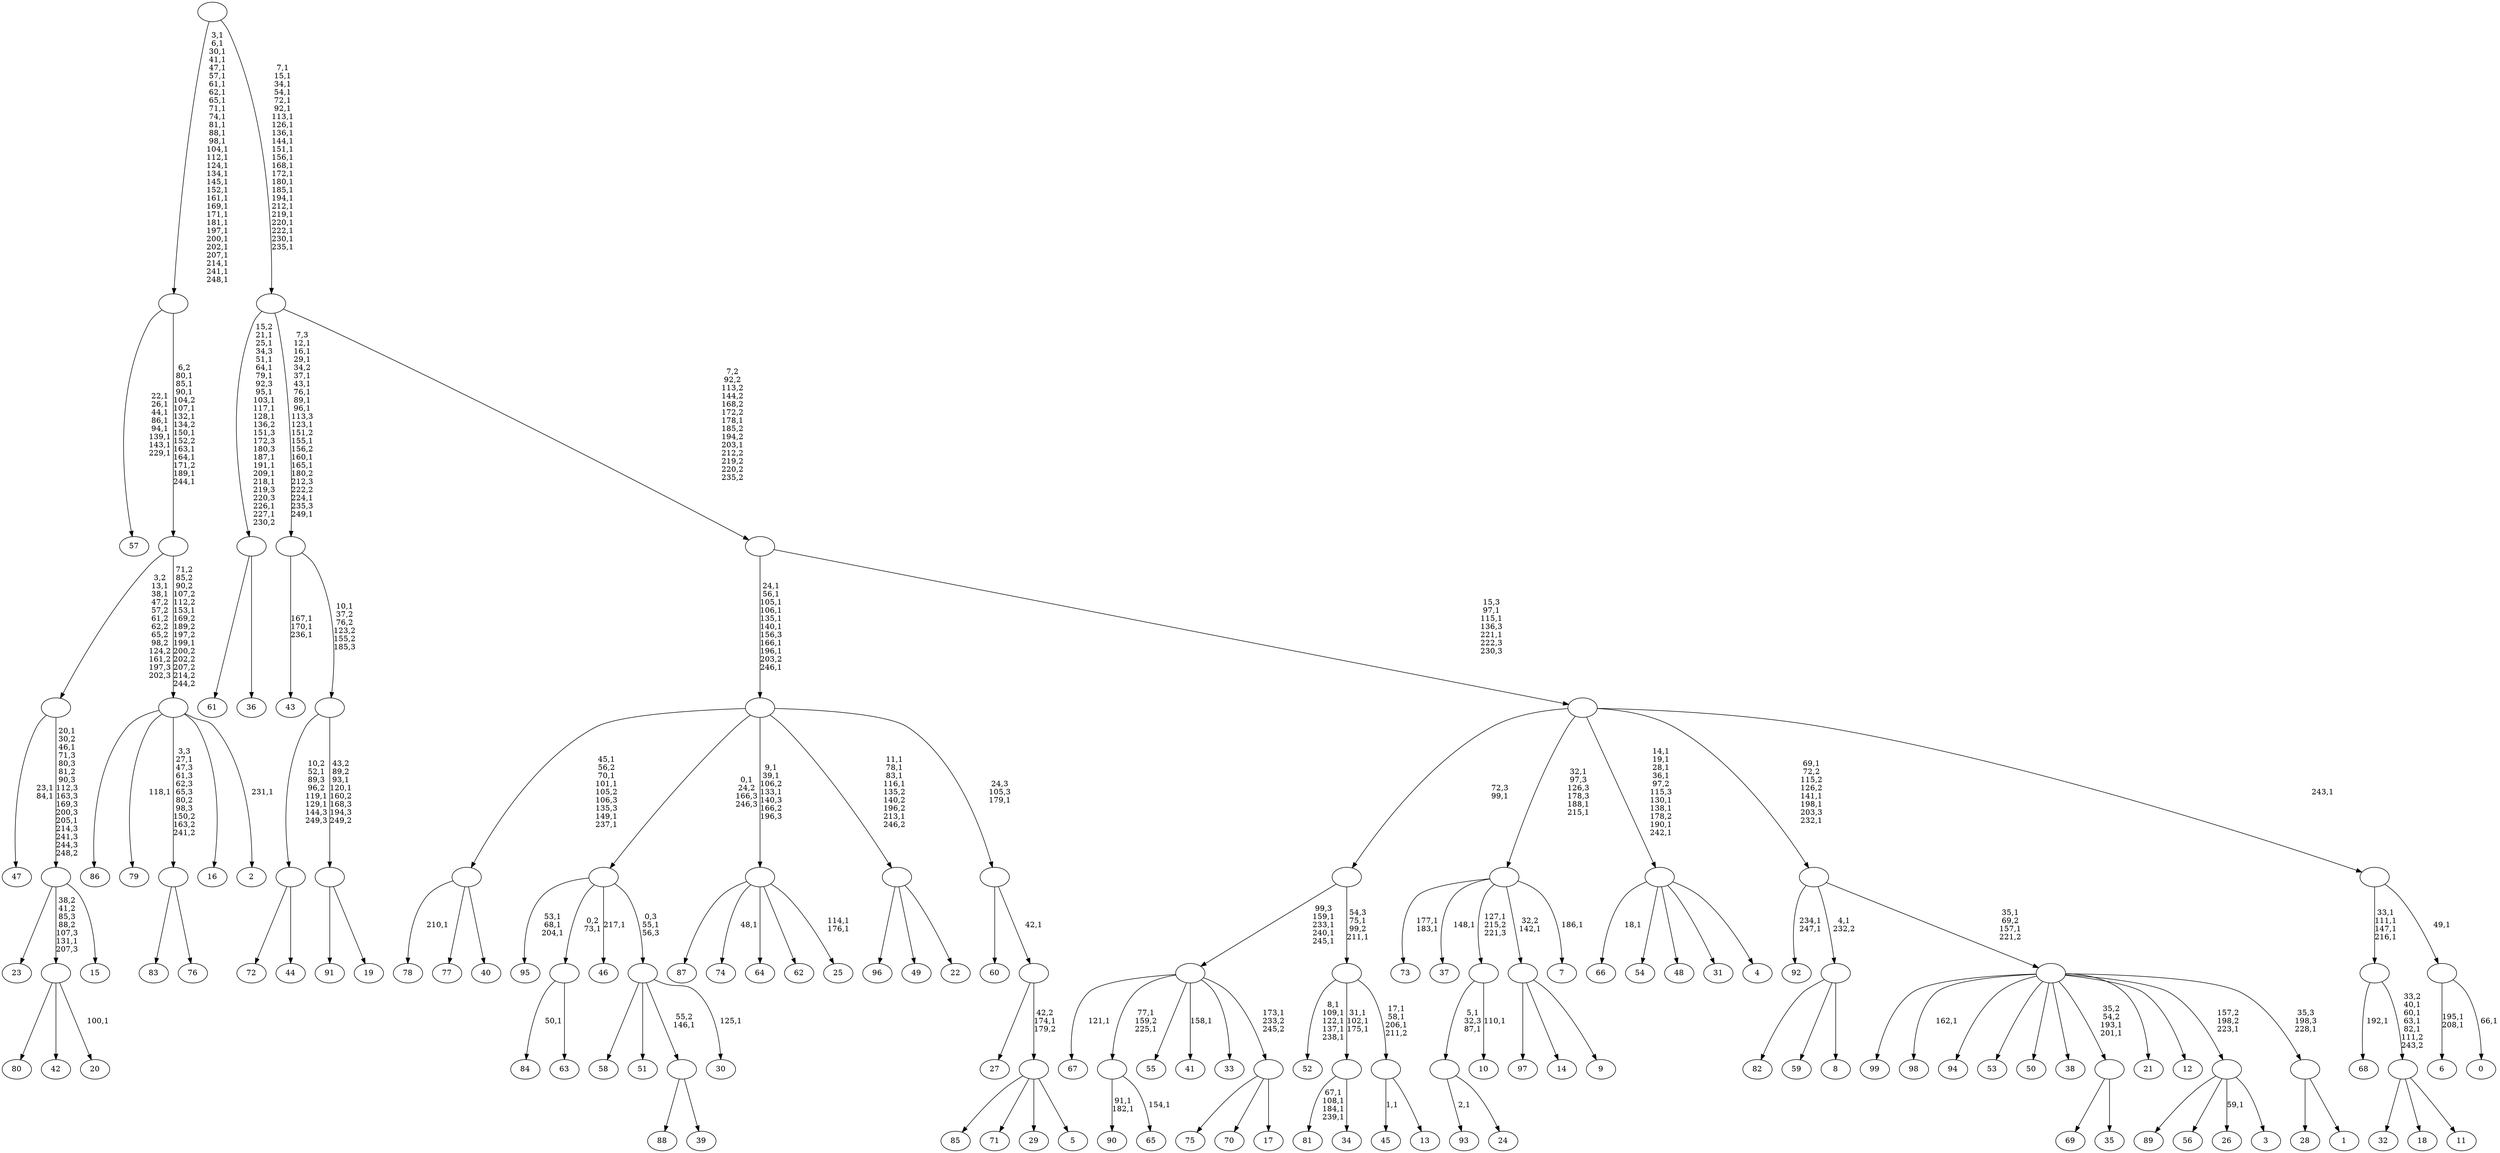 digraph T {
	350 [label="99"]
	349 [label="98"]
	347 [label="97"]
	346 [label="96"]
	345 [label="95"]
	341 [label="94"]
	340 [label="93"]
	338 [label="92"]
	335 [label="91"]
	334 [label="90"]
	331 [label="89"]
	330 [label="88"]
	329 [label="87"]
	328 [label="86"]
	327 [label="85"]
	326 [label="84"]
	324 [label="83"]
	323 [label="82"]
	322 [label="81"]
	317 [label="80"]
	316 [label="79"]
	314 [label="78"]
	312 [label="77"]
	311 [label="76"]
	310 [label=""]
	309 [label="75"]
	308 [label="74"]
	306 [label="73"]
	303 [label="72"]
	302 [label="71"]
	301 [label="70"]
	300 [label="69"]
	299 [label="68"]
	297 [label="67"]
	295 [label="66"]
	293 [label="65"]
	291 [label=""]
	289 [label="64"]
	288 [label="63"]
	287 [label=""]
	286 [label="62"]
	285 [label="61"]
	284 [label="60"]
	283 [label="59"]
	282 [label="58"]
	281 [label="57"]
	272 [label="56"]
	271 [label="55"]
	270 [label="54"]
	269 [label="53"]
	268 [label="52"]
	262 [label="51"]
	261 [label="50"]
	260 [label="49"]
	259 [label="48"]
	258 [label="47"]
	255 [label="46"]
	253 [label="45"]
	251 [label="44"]
	250 [label=""]
	247 [label="43"]
	243 [label="42"]
	242 [label="41"]
	240 [label="40"]
	239 [label=""]
	234 [label="39"]
	233 [label=""]
	232 [label="38"]
	231 [label="37"]
	229 [label="36"]
	228 [label=""]
	213 [label="35"]
	212 [label=""]
	210 [label="34"]
	209 [label=""]
	206 [label="33"]
	205 [label="32"]
	204 [label="31"]
	203 [label="30"]
	201 [label=""]
	200 [label=""]
	199 [label="29"]
	198 [label="28"]
	197 [label="27"]
	196 [label="26"]
	194 [label="25"]
	191 [label=""]
	188 [label="24"]
	187 [label=""]
	185 [label="23"]
	184 [label="22"]
	183 [label=""]
	178 [label="21"]
	177 [label="20"]
	175 [label=""]
	174 [label="19"]
	173 [label=""]
	171 [label=""]
	170 [label=""]
	156 [label="18"]
	155 [label="17"]
	154 [label=""]
	153 [label=""]
	149 [label="16"]
	148 [label="15"]
	147 [label=""]
	144 [label=""]
	142 [label="14"]
	141 [label="13"]
	140 [label=""]
	137 [label=""]
	135 [label=""]
	134 [label="12"]
	133 [label="11"]
	132 [label=""]
	128 [label=""]
	124 [label="10"]
	122 [label=""]
	121 [label="9"]
	120 [label=""]
	119 [label="8"]
	118 [label=""]
	117 [label="7"]
	115 [label=""]
	112 [label="6"]
	109 [label="5"]
	108 [label=""]
	107 [label=""]
	106 [label=""]
	105 [label=""]
	96 [label="4"]
	95 [label=""]
	87 [label="3"]
	86 [label=""]
	85 [label="2"]
	83 [label=""]
	81 [label=""]
	71 [label=""]
	40 [label="1"]
	39 [label=""]
	38 [label=""]
	36 [label=""]
	32 [label="0"]
	30 [label=""]
	29 [label=""]
	28 [label=""]
	25 [label=""]
	23 [label=""]
	0 [label=""]
	310 -> 324 [label=""]
	310 -> 311 [label=""]
	291 -> 293 [label="154,1"]
	291 -> 334 [label="91,1\n182,1"]
	287 -> 326 [label="50,1"]
	287 -> 288 [label=""]
	250 -> 303 [label=""]
	250 -> 251 [label=""]
	239 -> 314 [label="210,1"]
	239 -> 312 [label=""]
	239 -> 240 [label=""]
	233 -> 330 [label=""]
	233 -> 234 [label=""]
	228 -> 285 [label=""]
	228 -> 229 [label=""]
	212 -> 300 [label=""]
	212 -> 213 [label=""]
	209 -> 322 [label="67,1\n108,1\n184,1\n239,1"]
	209 -> 210 [label=""]
	201 -> 203 [label="125,1"]
	201 -> 282 [label=""]
	201 -> 262 [label=""]
	201 -> 233 [label="55,2\n146,1"]
	200 -> 255 [label="217,1"]
	200 -> 345 [label="53,1\n68,1\n204,1"]
	200 -> 287 [label="0,2\n73,1"]
	200 -> 201 [label="0,3\n55,1\n56,3"]
	191 -> 194 [label="114,1\n176,1"]
	191 -> 308 [label="48,1"]
	191 -> 329 [label=""]
	191 -> 289 [label=""]
	191 -> 286 [label=""]
	187 -> 340 [label="2,1"]
	187 -> 188 [label=""]
	183 -> 346 [label=""]
	183 -> 260 [label=""]
	183 -> 184 [label=""]
	175 -> 177 [label="100,1"]
	175 -> 317 [label=""]
	175 -> 243 [label=""]
	173 -> 335 [label=""]
	173 -> 174 [label=""]
	171 -> 173 [label="43,2\n89,2\n93,1\n120,1\n160,2\n168,3\n194,3\n249,2"]
	171 -> 250 [label="10,2\n52,1\n89,3\n96,2\n119,1\n129,1\n144,3\n249,3"]
	170 -> 247 [label="167,1\n170,1\n236,1"]
	170 -> 171 [label="10,1\n37,2\n76,2\n123,2\n155,2\n185,3"]
	154 -> 309 [label=""]
	154 -> 301 [label=""]
	154 -> 155 [label=""]
	153 -> 242 [label="158,1"]
	153 -> 291 [label="77,1\n159,2\n225,1"]
	153 -> 297 [label="121,1"]
	153 -> 271 [label=""]
	153 -> 206 [label=""]
	153 -> 154 [label="173,1\n233,2\n245,2"]
	147 -> 185 [label=""]
	147 -> 175 [label="38,2\n41,2\n85,3\n88,2\n107,3\n131,1\n207,3"]
	147 -> 148 [label=""]
	144 -> 147 [label="20,1\n30,2\n46,1\n71,3\n80,3\n81,2\n90,3\n112,3\n163,3\n169,3\n200,3\n205,1\n214,3\n241,3\n244,3\n248,2"]
	144 -> 258 [label="23,1\n84,1"]
	140 -> 253 [label="1,1"]
	140 -> 141 [label=""]
	137 -> 140 [label="17,1\n58,1\n206,1\n211,2"]
	137 -> 209 [label="31,1\n102,1\n175,1"]
	137 -> 268 [label="8,1\n109,1\n122,1\n137,1\n238,1"]
	135 -> 137 [label="54,3\n75,1\n99,2\n211,1"]
	135 -> 153 [label="99,3\n159,1\n233,1\n240,1\n245,1"]
	132 -> 205 [label=""]
	132 -> 156 [label=""]
	132 -> 133 [label=""]
	128 -> 132 [label="33,2\n40,1\n60,1\n63,1\n82,1\n111,2\n243,2"]
	128 -> 299 [label="192,1"]
	122 -> 124 [label="110,1"]
	122 -> 187 [label="5,1\n32,3\n87,1"]
	120 -> 347 [label=""]
	120 -> 142 [label=""]
	120 -> 121 [label=""]
	118 -> 323 [label=""]
	118 -> 283 [label=""]
	118 -> 119 [label=""]
	115 -> 117 [label="186,1"]
	115 -> 231 [label="148,1"]
	115 -> 306 [label="177,1\n183,1"]
	115 -> 122 [label="127,1\n215,2\n221,3"]
	115 -> 120 [label="32,2\n142,1"]
	108 -> 327 [label=""]
	108 -> 302 [label=""]
	108 -> 199 [label=""]
	108 -> 109 [label=""]
	107 -> 197 [label=""]
	107 -> 108 [label="42,2\n174,1\n179,2"]
	106 -> 284 [label=""]
	106 -> 107 [label="42,1"]
	105 -> 183 [label="11,1\n78,1\n83,1\n116,1\n135,2\n140,2\n196,2\n213,1\n246,2"]
	105 -> 191 [label="9,1\n39,1\n106,2\n133,1\n140,3\n166,2\n196,3"]
	105 -> 239 [label="45,1\n56,2\n70,1\n101,1\n105,2\n106,3\n135,3\n149,1\n237,1"]
	105 -> 200 [label="0,1\n24,2\n166,3\n246,3"]
	105 -> 106 [label="24,3\n105,3\n179,1"]
	95 -> 295 [label="18,1"]
	95 -> 270 [label=""]
	95 -> 259 [label=""]
	95 -> 204 [label=""]
	95 -> 96 [label=""]
	86 -> 196 [label="59,1"]
	86 -> 331 [label=""]
	86 -> 272 [label=""]
	86 -> 87 [label=""]
	83 -> 85 [label="231,1"]
	83 -> 316 [label="118,1"]
	83 -> 328 [label=""]
	83 -> 310 [label="3,3\n27,1\n47,3\n61,3\n62,3\n65,3\n80,2\n98,3\n150,2\n163,2\n241,2"]
	83 -> 149 [label=""]
	81 -> 83 [label="71,2\n85,2\n90,2\n107,2\n112,2\n153,1\n169,2\n189,2\n197,2\n199,1\n200,2\n202,2\n207,2\n214,2\n244,2"]
	81 -> 144 [label="3,2\n13,1\n38,1\n47,2\n57,2\n61,2\n62,2\n65,2\n98,2\n124,2\n161,2\n197,3\n202,3"]
	71 -> 81 [label="6,2\n80,1\n85,1\n90,1\n104,2\n107,1\n132,1\n134,2\n150,1\n152,2\n163,1\n164,1\n171,2\n189,1\n244,1"]
	71 -> 281 [label="22,1\n26,1\n44,1\n86,1\n94,1\n139,1\n143,1\n229,1"]
	39 -> 198 [label=""]
	39 -> 40 [label=""]
	38 -> 212 [label="35,2\n54,2\n193,1\n201,1"]
	38 -> 349 [label="162,1"]
	38 -> 350 [label=""]
	38 -> 341 [label=""]
	38 -> 269 [label=""]
	38 -> 261 [label=""]
	38 -> 232 [label=""]
	38 -> 178 [label=""]
	38 -> 134 [label=""]
	38 -> 86 [label="157,2\n198,2\n223,1"]
	38 -> 39 [label="35,3\n198,3\n228,1"]
	36 -> 38 [label="35,1\n69,2\n157,1\n221,2"]
	36 -> 338 [label="234,1\n247,1"]
	36 -> 118 [label="4,1\n232,2"]
	30 -> 32 [label="66,1"]
	30 -> 112 [label="195,1\n208,1"]
	29 -> 128 [label="33,1\n111,1\n147,1\n216,1"]
	29 -> 30 [label="49,1"]
	28 -> 36 [label="69,1\n72,2\n115,2\n126,2\n141,1\n198,1\n203,3\n232,1"]
	28 -> 95 [label="14,1\n19,1\n28,1\n36,1\n97,2\n115,3\n130,1\n138,1\n178,2\n190,1\n242,1"]
	28 -> 115 [label="32,1\n97,3\n126,3\n178,3\n188,1\n215,1"]
	28 -> 135 [label="72,3\n99,1"]
	28 -> 29 [label="243,1"]
	25 -> 28 [label="15,3\n97,1\n115,1\n136,3\n221,1\n222,3\n230,3"]
	25 -> 105 [label="24,1\n56,1\n105,1\n106,1\n135,1\n140,1\n156,3\n166,1\n196,1\n203,2\n246,1"]
	23 -> 25 [label="7,2\n92,2\n113,2\n144,2\n168,2\n172,2\n178,1\n185,2\n194,2\n203,1\n212,2\n219,2\n220,2\n235,2"]
	23 -> 170 [label="7,3\n12,1\n16,1\n29,1\n34,2\n37,1\n43,1\n76,1\n89,1\n96,1\n113,3\n123,1\n151,2\n155,1\n156,2\n160,1\n165,1\n180,2\n212,3\n222,2\n224,1\n235,3\n249,1"]
	23 -> 228 [label="15,2\n21,1\n25,1\n34,3\n51,1\n64,1\n79,1\n92,3\n95,1\n103,1\n117,1\n128,1\n136,2\n151,3\n172,3\n180,3\n187,1\n191,1\n209,1\n218,1\n219,3\n220,3\n226,1\n227,1\n230,2"]
	0 -> 23 [label="7,1\n15,1\n34,1\n54,1\n72,1\n92,1\n113,1\n126,1\n136,1\n144,1\n151,1\n156,1\n168,1\n172,1\n180,1\n185,1\n194,1\n212,1\n219,1\n220,1\n222,1\n230,1\n235,1"]
	0 -> 71 [label="3,1\n6,1\n30,1\n41,1\n47,1\n57,1\n61,1\n62,1\n65,1\n71,1\n74,1\n81,1\n88,1\n98,1\n104,1\n112,1\n124,1\n134,1\n145,1\n152,1\n161,1\n169,1\n171,1\n181,1\n197,1\n200,1\n202,1\n207,1\n214,1\n241,1\n248,1"]
}
